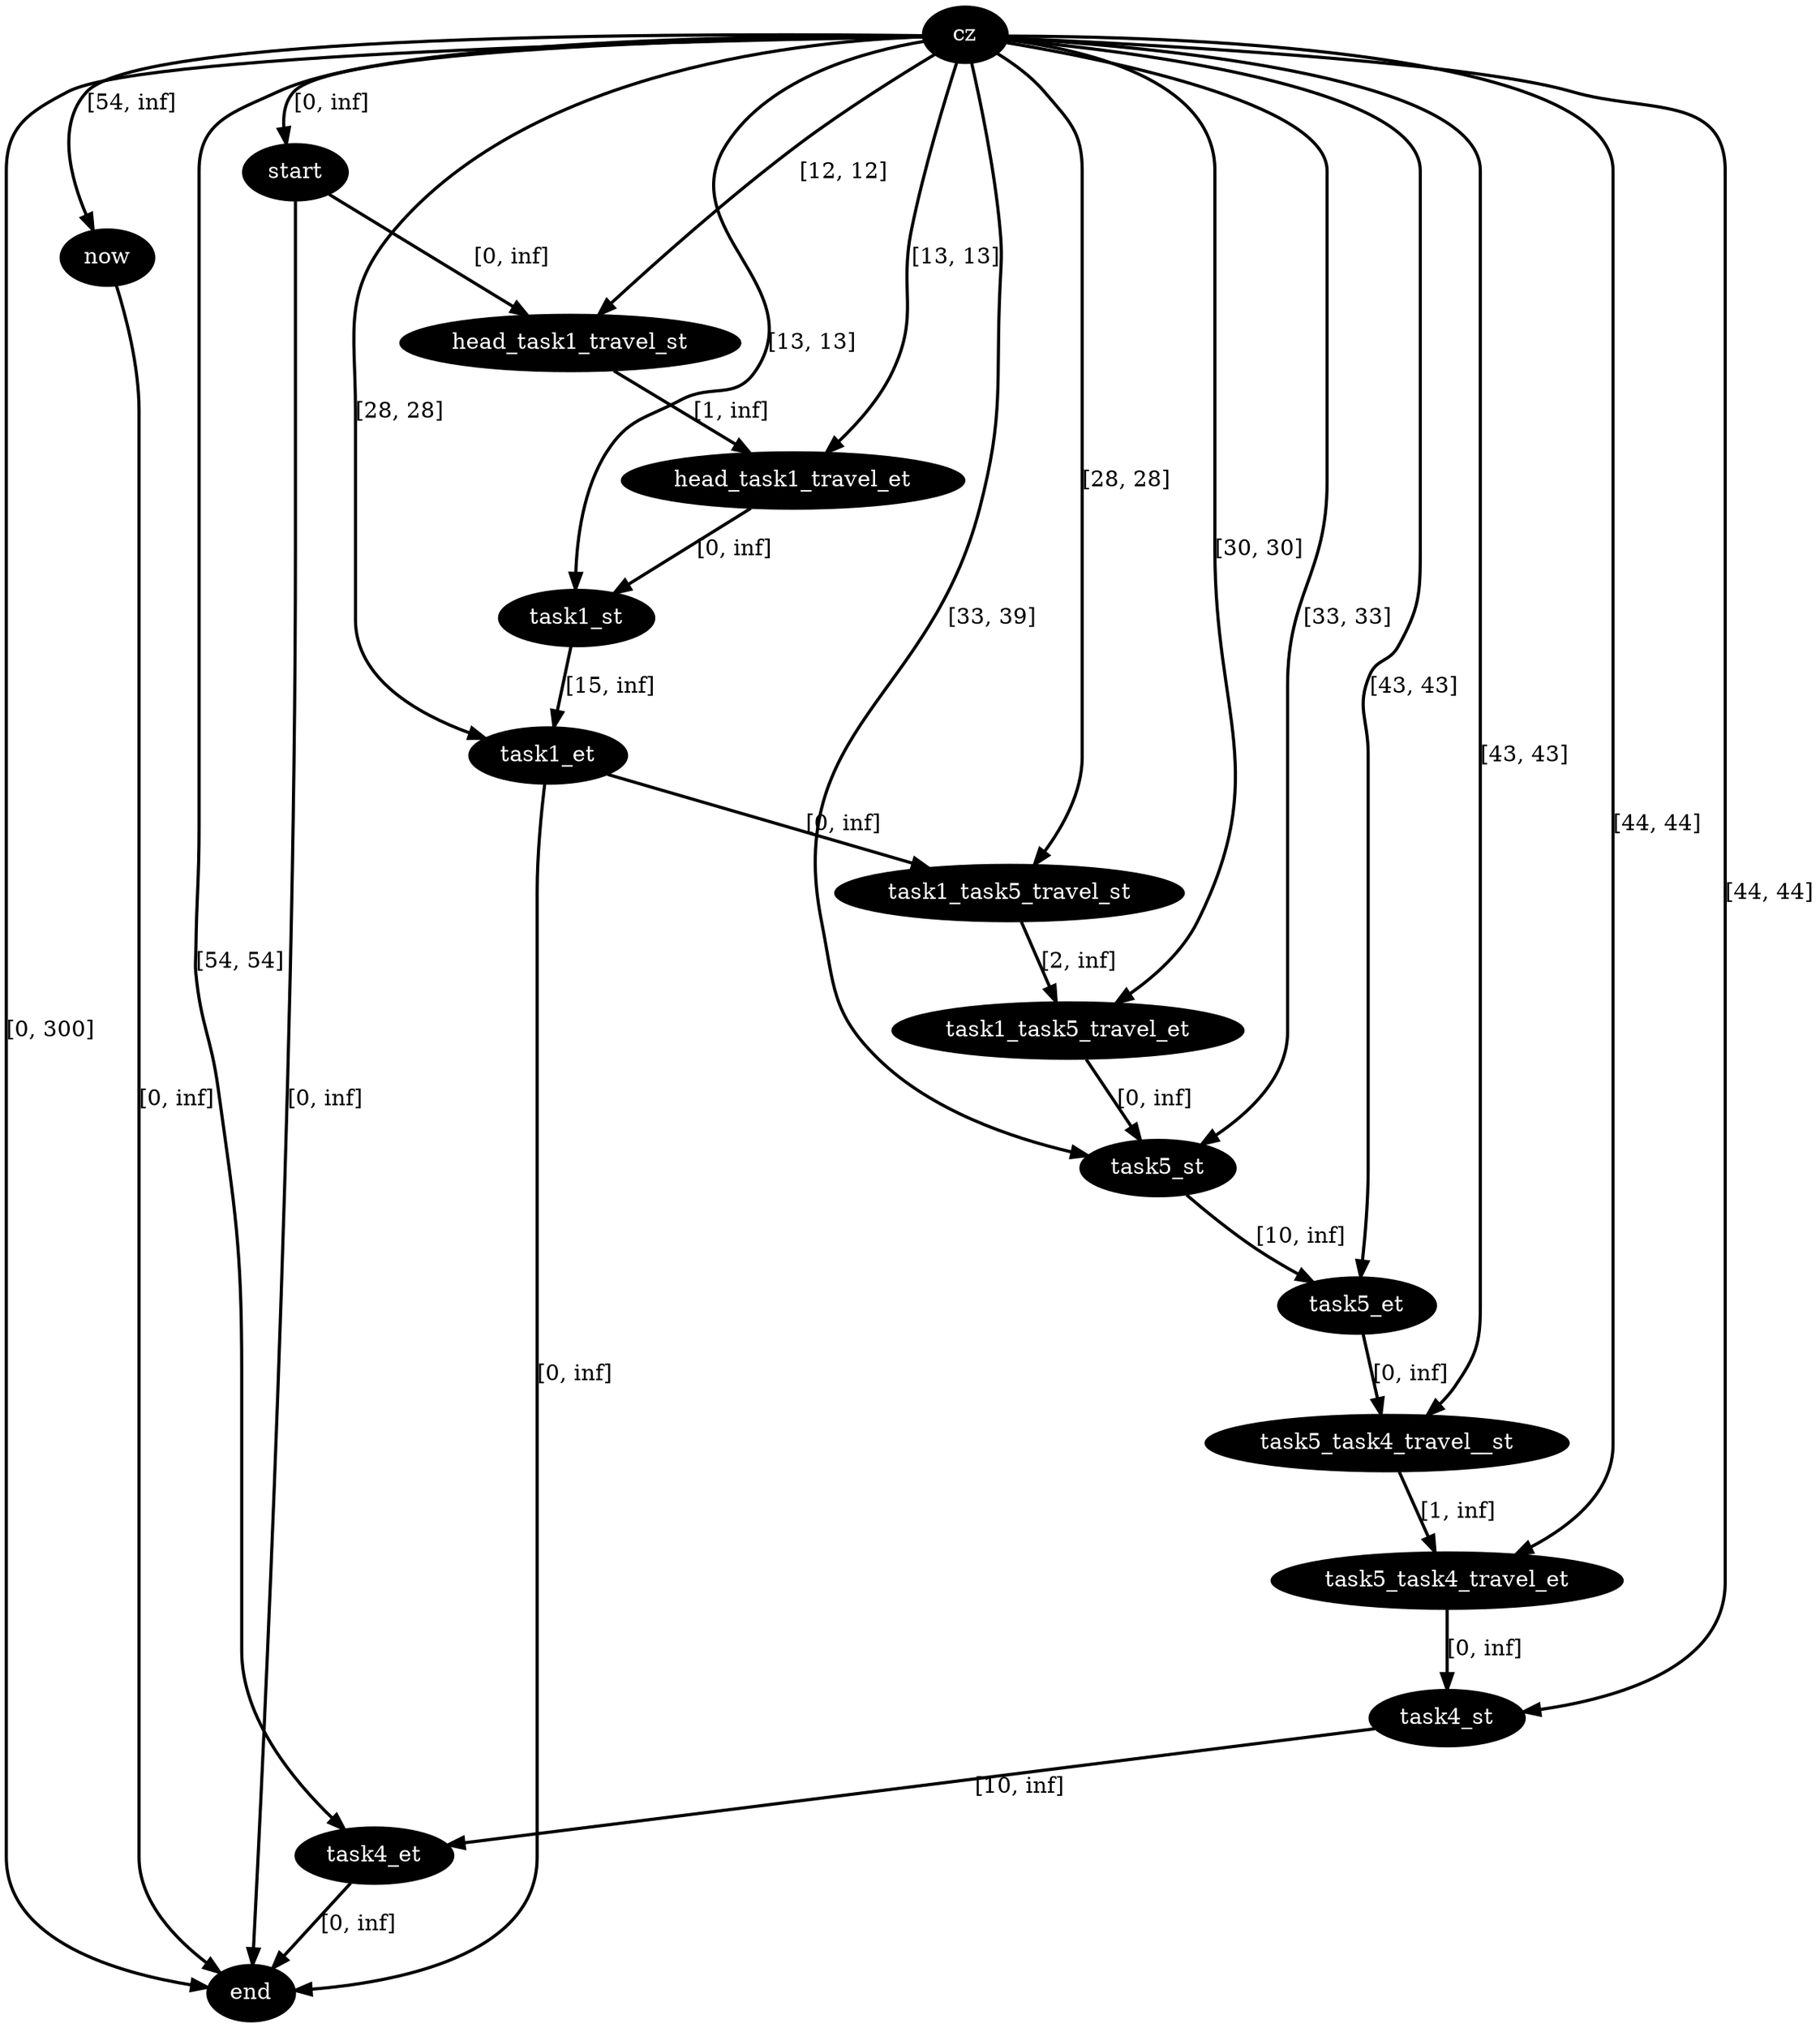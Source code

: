 digraph plan {
0[label="cz",style=filled,fillcolor=black,fontcolor=white];
1[label="start",style=filled,fillcolor=black,fontcolor=white];
2[label="now",style=filled,fillcolor=black,fontcolor=white];
3[label="end",style=filled,fillcolor=black,fontcolor=white];
6[label="head_task1_travel_st",style=filled,fillcolor=black,fontcolor=white];
7[label="head_task1_travel_et",style=filled,fillcolor=black,fontcolor=white];
8[label="task1_st",style=filled,fillcolor=black,fontcolor=white];
9[label="task1_et",style=filled,fillcolor=black,fontcolor=white];
18[label="task4_st",style=filled,fillcolor=black,fontcolor=white];
19[label="task4_et",style=filled,fillcolor=black,fontcolor=white];
32[label="task5_st",style=filled,fillcolor=black,fontcolor=white];
33[label="task5_et",style=filled,fillcolor=black,fontcolor=white];
37[label="task1_task5_travel_st",style=filled,fillcolor=black,fontcolor=white];
38[label="task1_task5_travel_et",style=filled,fillcolor=black,fontcolor=white];
40[label="task5_task4_travel__st",style=filled,fillcolor=black,fontcolor=white];
41[label="task5_task4_travel_et",style=filled,fillcolor=black,fontcolor=white];
"0"->"1"[label="[0, inf]",penwidth=2,color=black];
"0"->"3"[label="[0, 300]",penwidth=2,color=black];
"6"->"7"[label="[1, inf]",penwidth=2,color=black];
"0"->"7"[label="[13, 13]",penwidth=2,color=black];
"1"->"6"[label="[0, inf]",penwidth=2,color=black];
"0"->"6"[label="[12, 12]",penwidth=2,color=black];
"0"->"2"[label="[54, inf]",penwidth=2,color=black];
"2"->"3"[label="[0, inf]",penwidth=2,color=black];
"1"->"3"[label="[0, inf]",penwidth=2,color=black];
"0"->"9"[label="[28, 28]",penwidth=2,color=black];
"9"->"3"[label="[0, inf]",penwidth=2,color=black];
"0"->"8"[label="[13, 13]",penwidth=2,color=black];
"37"->"38"[label="[2, inf]",penwidth=2,color=black];
"0"->"38"[label="[30, 30]",penwidth=2,color=black];
"9"->"37"[label="[0, inf]",penwidth=2,color=black];
"0"->"37"[label="[28, 28]",penwidth=2,color=black];
"8"->"9"[label="[15, inf]",penwidth=2,color=black];
"7"->"8"[label="[0, inf]",penwidth=2,color=black];
"0"->"19"[label="[54, 54]",penwidth=2,color=black];
"19"->"3"[label="[0, inf]",penwidth=2,color=black];
"0"->"18"[label="[44, 44]",penwidth=2,color=black];
"18"->"19"[label="[10, inf]",penwidth=2,color=black];
"0"->"33"[label="[43, 43]",penwidth=2,color=black];
"0"->"32"[label="[33, 33]",penwidth=2,color=black];
"0"->"32"[label="[33, 39]",penwidth=2,color=black];
"0"->"40"[label="[43, 43]",penwidth=2,color=black];
"41"->"18"[label="[0, inf]",penwidth=2,color=black];
"0"->"41"[label="[44, 44]",penwidth=2,color=black];
"33"->"40"[label="[0, inf]",penwidth=2,color=black];
"40"->"41"[label="[1, inf]",penwidth=2,color=black];
"32"->"33"[label="[10, inf]",penwidth=2,color=black];
"38"->"32"[label="[0, inf]",penwidth=2,color=black];
}
